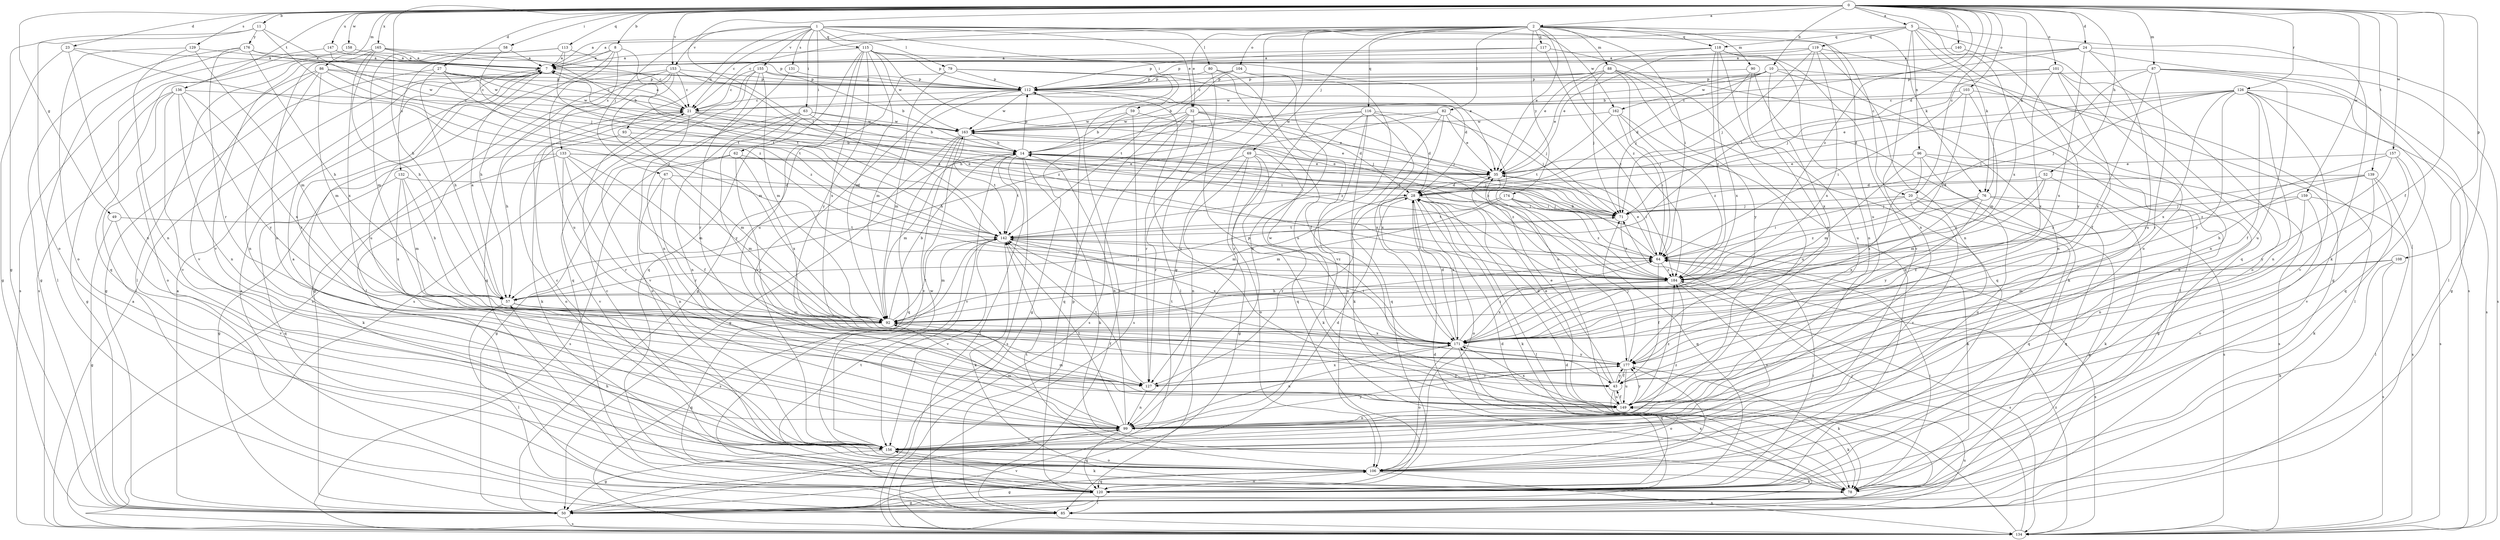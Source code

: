 strict digraph  {
0;
1;
2;
5;
7;
8;
10;
11;
14;
20;
21;
23;
24;
27;
28;
32;
35;
43;
49;
50;
52;
57;
58;
59;
62;
63;
64;
67;
69;
71;
76;
78;
79;
80;
82;
85;
86;
87;
88;
90;
92;
93;
96;
99;
101;
103;
104;
106;
108;
112;
113;
115;
116;
117;
118;
119;
120;
126;
127;
129;
131;
132;
133;
134;
136;
139;
140;
142;
147;
149;
153;
155;
156;
157;
158;
159;
162;
163;
165;
171;
174;
176;
177;
184;
0 -> 2  [label=a];
0 -> 5  [label=a];
0 -> 8  [label=b];
0 -> 10  [label=b];
0 -> 11  [label=b];
0 -> 20  [label=c];
0 -> 23  [label=d];
0 -> 24  [label=d];
0 -> 27  [label=d];
0 -> 28  [label=d];
0 -> 43  [label=f];
0 -> 49  [label=g];
0 -> 52  [label=h];
0 -> 57  [label=h];
0 -> 58  [label=i];
0 -> 76  [label=k];
0 -> 86  [label=m];
0 -> 87  [label=m];
0 -> 101  [label=o];
0 -> 103  [label=o];
0 -> 108  [label=p];
0 -> 113  [label=q];
0 -> 126  [label=r];
0 -> 129  [label=s];
0 -> 136  [label=t];
0 -> 139  [label=t];
0 -> 140  [label=t];
0 -> 142  [label=t];
0 -> 147  [label=u];
0 -> 153  [label=v];
0 -> 157  [label=w];
0 -> 158  [label=w];
0 -> 159  [label=w];
0 -> 165  [label=x];
0 -> 171  [label=x];
0 -> 184  [label=z];
1 -> 20  [label=c];
1 -> 21  [label=c];
1 -> 32  [label=e];
1 -> 59  [label=i];
1 -> 62  [label=i];
1 -> 63  [label=i];
1 -> 67  [label=j];
1 -> 79  [label=l];
1 -> 80  [label=l];
1 -> 93  [label=n];
1 -> 115  [label=q];
1 -> 131  [label=s];
1 -> 153  [label=v];
1 -> 155  [label=v];
1 -> 162  [label=w];
2 -> 7  [label=a];
2 -> 21  [label=c];
2 -> 32  [label=e];
2 -> 35  [label=e];
2 -> 50  [label=g];
2 -> 57  [label=h];
2 -> 64  [label=i];
2 -> 69  [label=j];
2 -> 76  [label=k];
2 -> 82  [label=l];
2 -> 88  [label=m];
2 -> 90  [label=m];
2 -> 104  [label=o];
2 -> 116  [label=q];
2 -> 117  [label=q];
2 -> 118  [label=q];
2 -> 149  [label=u];
2 -> 174  [label=y];
2 -> 184  [label=z];
5 -> 7  [label=a];
5 -> 76  [label=k];
5 -> 78  [label=k];
5 -> 96  [label=n];
5 -> 99  [label=n];
5 -> 106  [label=o];
5 -> 118  [label=q];
5 -> 119  [label=q];
5 -> 120  [label=q];
7 -> 112  [label=p];
7 -> 127  [label=r];
7 -> 149  [label=u];
8 -> 7  [label=a];
8 -> 57  [label=h];
8 -> 132  [label=s];
8 -> 133  [label=s];
8 -> 142  [label=t];
8 -> 149  [label=u];
10 -> 28  [label=d];
10 -> 99  [label=n];
10 -> 106  [label=o];
10 -> 112  [label=p];
10 -> 162  [label=w];
10 -> 163  [label=w];
10 -> 171  [label=x];
11 -> 50  [label=g];
11 -> 71  [label=j];
11 -> 106  [label=o];
11 -> 176  [label=y];
11 -> 184  [label=z];
14 -> 35  [label=e];
14 -> 64  [label=i];
14 -> 71  [label=j];
14 -> 78  [label=k];
14 -> 85  [label=l];
14 -> 92  [label=m];
14 -> 112  [label=p];
14 -> 134  [label=s];
14 -> 142  [label=t];
14 -> 156  [label=v];
14 -> 184  [label=z];
20 -> 50  [label=g];
20 -> 64  [label=i];
20 -> 71  [label=j];
20 -> 120  [label=q];
20 -> 156  [label=v];
21 -> 7  [label=a];
21 -> 57  [label=h];
21 -> 64  [label=i];
21 -> 71  [label=j];
21 -> 78  [label=k];
21 -> 156  [label=v];
21 -> 163  [label=w];
23 -> 7  [label=a];
23 -> 50  [label=g];
23 -> 99  [label=n];
23 -> 184  [label=z];
24 -> 7  [label=a];
24 -> 14  [label=b];
24 -> 85  [label=l];
24 -> 112  [label=p];
24 -> 134  [label=s];
24 -> 149  [label=u];
24 -> 171  [label=x];
27 -> 21  [label=c];
27 -> 50  [label=g];
27 -> 57  [label=h];
27 -> 112  [label=p];
27 -> 142  [label=t];
27 -> 163  [label=w];
28 -> 71  [label=j];
28 -> 78  [label=k];
28 -> 85  [label=l];
28 -> 92  [label=m];
28 -> 106  [label=o];
28 -> 127  [label=r];
28 -> 171  [label=x];
32 -> 28  [label=d];
32 -> 50  [label=g];
32 -> 71  [label=j];
32 -> 120  [label=q];
32 -> 127  [label=r];
32 -> 134  [label=s];
32 -> 163  [label=w];
32 -> 184  [label=z];
35 -> 28  [label=d];
35 -> 64  [label=i];
35 -> 177  [label=y];
43 -> 28  [label=d];
43 -> 35  [label=e];
43 -> 106  [label=o];
43 -> 112  [label=p];
43 -> 149  [label=u];
43 -> 177  [label=y];
49 -> 50  [label=g];
49 -> 142  [label=t];
49 -> 156  [label=v];
50 -> 7  [label=a];
50 -> 28  [label=d];
50 -> 99  [label=n];
50 -> 134  [label=s];
52 -> 28  [label=d];
52 -> 92  [label=m];
52 -> 134  [label=s];
52 -> 184  [label=z];
57 -> 7  [label=a];
57 -> 43  [label=f];
57 -> 71  [label=j];
57 -> 85  [label=l];
57 -> 92  [label=m];
58 -> 7  [label=a];
58 -> 92  [label=m];
58 -> 142  [label=t];
59 -> 14  [label=b];
59 -> 35  [label=e];
59 -> 134  [label=s];
59 -> 163  [label=w];
62 -> 35  [label=e];
62 -> 50  [label=g];
62 -> 127  [label=r];
62 -> 134  [label=s];
62 -> 171  [label=x];
63 -> 14  [label=b];
63 -> 99  [label=n];
63 -> 106  [label=o];
63 -> 163  [label=w];
63 -> 177  [label=y];
63 -> 184  [label=z];
64 -> 7  [label=a];
64 -> 14  [label=b];
64 -> 35  [label=e];
64 -> 43  [label=f];
64 -> 134  [label=s];
64 -> 184  [label=z];
67 -> 28  [label=d];
67 -> 92  [label=m];
67 -> 99  [label=n];
67 -> 127  [label=r];
69 -> 35  [label=e];
69 -> 50  [label=g];
69 -> 78  [label=k];
69 -> 99  [label=n];
69 -> 106  [label=o];
69 -> 127  [label=r];
71 -> 142  [label=t];
71 -> 184  [label=z];
76 -> 71  [label=j];
76 -> 78  [label=k];
76 -> 120  [label=q];
76 -> 171  [label=x];
76 -> 177  [label=y];
76 -> 184  [label=z];
78 -> 28  [label=d];
78 -> 64  [label=i];
79 -> 28  [label=d];
79 -> 50  [label=g];
79 -> 85  [label=l];
79 -> 92  [label=m];
79 -> 112  [label=p];
80 -> 43  [label=f];
80 -> 85  [label=l];
80 -> 112  [label=p];
80 -> 149  [label=u];
82 -> 35  [label=e];
82 -> 57  [label=h];
82 -> 120  [label=q];
82 -> 149  [label=u];
82 -> 163  [label=w];
82 -> 171  [label=x];
85 -> 7  [label=a];
85 -> 112  [label=p];
85 -> 149  [label=u];
85 -> 171  [label=x];
86 -> 21  [label=c];
86 -> 85  [label=l];
86 -> 92  [label=m];
86 -> 99  [label=n];
86 -> 112  [label=p];
86 -> 156  [label=v];
86 -> 184  [label=z];
87 -> 50  [label=g];
87 -> 64  [label=i];
87 -> 112  [label=p];
87 -> 127  [label=r];
87 -> 134  [label=s];
87 -> 149  [label=u];
87 -> 171  [label=x];
88 -> 21  [label=c];
88 -> 35  [label=e];
88 -> 64  [label=i];
88 -> 71  [label=j];
88 -> 85  [label=l];
88 -> 112  [label=p];
88 -> 120  [label=q];
88 -> 177  [label=y];
90 -> 71  [label=j];
90 -> 78  [label=k];
90 -> 112  [label=p];
90 -> 149  [label=u];
92 -> 14  [label=b];
92 -> 64  [label=i];
92 -> 120  [label=q];
92 -> 142  [label=t];
92 -> 171  [label=x];
93 -> 14  [label=b];
93 -> 92  [label=m];
93 -> 106  [label=o];
96 -> 35  [label=e];
96 -> 50  [label=g];
96 -> 92  [label=m];
96 -> 106  [label=o];
96 -> 134  [label=s];
96 -> 171  [label=x];
99 -> 14  [label=b];
99 -> 92  [label=m];
99 -> 120  [label=q];
99 -> 142  [label=t];
99 -> 156  [label=v];
99 -> 177  [label=y];
101 -> 43  [label=f];
101 -> 71  [label=j];
101 -> 99  [label=n];
101 -> 106  [label=o];
101 -> 112  [label=p];
101 -> 171  [label=x];
103 -> 21  [label=c];
103 -> 64  [label=i];
103 -> 85  [label=l];
103 -> 92  [label=m];
103 -> 184  [label=z];
104 -> 14  [label=b];
104 -> 99  [label=n];
104 -> 112  [label=p];
104 -> 142  [label=t];
104 -> 156  [label=v];
106 -> 21  [label=c];
106 -> 50  [label=g];
106 -> 57  [label=h];
106 -> 78  [label=k];
106 -> 120  [label=q];
106 -> 134  [label=s];
106 -> 142  [label=t];
106 -> 177  [label=y];
108 -> 78  [label=k];
108 -> 92  [label=m];
108 -> 134  [label=s];
108 -> 184  [label=z];
112 -> 21  [label=c];
112 -> 71  [label=j];
112 -> 92  [label=m];
112 -> 149  [label=u];
112 -> 156  [label=v];
112 -> 163  [label=w];
113 -> 7  [label=a];
113 -> 99  [label=n];
113 -> 112  [label=p];
113 -> 142  [label=t];
113 -> 156  [label=v];
115 -> 7  [label=a];
115 -> 35  [label=e];
115 -> 92  [label=m];
115 -> 112  [label=p];
115 -> 120  [label=q];
115 -> 149  [label=u];
115 -> 163  [label=w];
115 -> 171  [label=x];
115 -> 177  [label=y];
115 -> 184  [label=z];
116 -> 28  [label=d];
116 -> 71  [label=j];
116 -> 78  [label=k];
116 -> 106  [label=o];
116 -> 120  [label=q];
116 -> 127  [label=r];
116 -> 163  [label=w];
116 -> 171  [label=x];
117 -> 7  [label=a];
117 -> 112  [label=p];
117 -> 120  [label=q];
117 -> 184  [label=z];
118 -> 7  [label=a];
118 -> 35  [label=e];
118 -> 99  [label=n];
118 -> 149  [label=u];
118 -> 156  [label=v];
118 -> 171  [label=x];
118 -> 184  [label=z];
119 -> 7  [label=a];
119 -> 35  [label=e];
119 -> 50  [label=g];
119 -> 71  [label=j];
119 -> 99  [label=n];
119 -> 142  [label=t];
119 -> 171  [label=x];
120 -> 50  [label=g];
120 -> 64  [label=i];
120 -> 85  [label=l];
120 -> 106  [label=o];
120 -> 142  [label=t];
120 -> 156  [label=v];
126 -> 21  [label=c];
126 -> 28  [label=d];
126 -> 35  [label=e];
126 -> 43  [label=f];
126 -> 71  [label=j];
126 -> 99  [label=n];
126 -> 120  [label=q];
126 -> 134  [label=s];
126 -> 156  [label=v];
126 -> 171  [label=x];
126 -> 177  [label=y];
127 -> 99  [label=n];
127 -> 142  [label=t];
127 -> 171  [label=x];
127 -> 177  [label=y];
129 -> 7  [label=a];
129 -> 92  [label=m];
129 -> 99  [label=n];
129 -> 106  [label=o];
131 -> 99  [label=n];
131 -> 112  [label=p];
132 -> 28  [label=d];
132 -> 57  [label=h];
132 -> 92  [label=m];
132 -> 120  [label=q];
132 -> 171  [label=x];
133 -> 35  [label=e];
133 -> 43  [label=f];
133 -> 50  [label=g];
133 -> 71  [label=j];
133 -> 78  [label=k];
133 -> 92  [label=m];
133 -> 127  [label=r];
133 -> 156  [label=v];
134 -> 7  [label=a];
134 -> 28  [label=d];
134 -> 71  [label=j];
134 -> 184  [label=z];
136 -> 21  [label=c];
136 -> 50  [label=g];
136 -> 99  [label=n];
136 -> 106  [label=o];
136 -> 156  [label=v];
136 -> 171  [label=x];
136 -> 177  [label=y];
139 -> 28  [label=d];
139 -> 57  [label=h];
139 -> 78  [label=k];
139 -> 134  [label=s];
139 -> 156  [label=v];
139 -> 184  [label=z];
140 -> 7  [label=a];
140 -> 177  [label=y];
142 -> 64  [label=i];
142 -> 78  [label=k];
142 -> 92  [label=m];
142 -> 134  [label=s];
142 -> 156  [label=v];
142 -> 171  [label=x];
142 -> 184  [label=z];
147 -> 7  [label=a];
147 -> 112  [label=p];
147 -> 134  [label=s];
147 -> 163  [label=w];
149 -> 35  [label=e];
149 -> 43  [label=f];
149 -> 78  [label=k];
149 -> 92  [label=m];
149 -> 99  [label=n];
149 -> 171  [label=x];
149 -> 177  [label=y];
149 -> 184  [label=z];
153 -> 21  [label=c];
153 -> 50  [label=g];
153 -> 85  [label=l];
153 -> 92  [label=m];
153 -> 112  [label=p];
153 -> 120  [label=q];
153 -> 134  [label=s];
153 -> 184  [label=z];
155 -> 14  [label=b];
155 -> 21  [label=c];
155 -> 92  [label=m];
155 -> 112  [label=p];
155 -> 120  [label=q];
155 -> 127  [label=r];
155 -> 134  [label=s];
156 -> 7  [label=a];
156 -> 21  [label=c];
156 -> 28  [label=d];
156 -> 50  [label=g];
156 -> 78  [label=k];
156 -> 106  [label=o];
156 -> 163  [label=w];
156 -> 184  [label=z];
157 -> 35  [label=e];
157 -> 134  [label=s];
157 -> 156  [label=v];
157 -> 177  [label=y];
157 -> 184  [label=z];
158 -> 7  [label=a];
158 -> 120  [label=q];
159 -> 64  [label=i];
159 -> 71  [label=j];
159 -> 85  [label=l];
159 -> 99  [label=n];
159 -> 106  [label=o];
162 -> 64  [label=i];
162 -> 142  [label=t];
162 -> 149  [label=u];
162 -> 163  [label=w];
162 -> 184  [label=z];
163 -> 14  [label=b];
163 -> 35  [label=e];
163 -> 50  [label=g];
163 -> 120  [label=q];
163 -> 142  [label=t];
163 -> 156  [label=v];
165 -> 7  [label=a];
165 -> 14  [label=b];
165 -> 21  [label=c];
165 -> 57  [label=h];
165 -> 85  [label=l];
165 -> 134  [label=s];
165 -> 171  [label=x];
171 -> 28  [label=d];
171 -> 64  [label=i];
171 -> 99  [label=n];
171 -> 106  [label=o];
171 -> 120  [label=q];
171 -> 142  [label=t];
171 -> 163  [label=w];
171 -> 177  [label=y];
174 -> 71  [label=j];
174 -> 78  [label=k];
174 -> 92  [label=m];
174 -> 120  [label=q];
174 -> 142  [label=t];
174 -> 184  [label=z];
176 -> 7  [label=a];
176 -> 50  [label=g];
176 -> 57  [label=h];
176 -> 85  [label=l];
176 -> 127  [label=r];
176 -> 163  [label=w];
177 -> 43  [label=f];
177 -> 71  [label=j];
177 -> 78  [label=k];
177 -> 127  [label=r];
177 -> 142  [label=t];
177 -> 149  [label=u];
184 -> 57  [label=h];
184 -> 134  [label=s];
184 -> 156  [label=v];
184 -> 171  [label=x];
}
